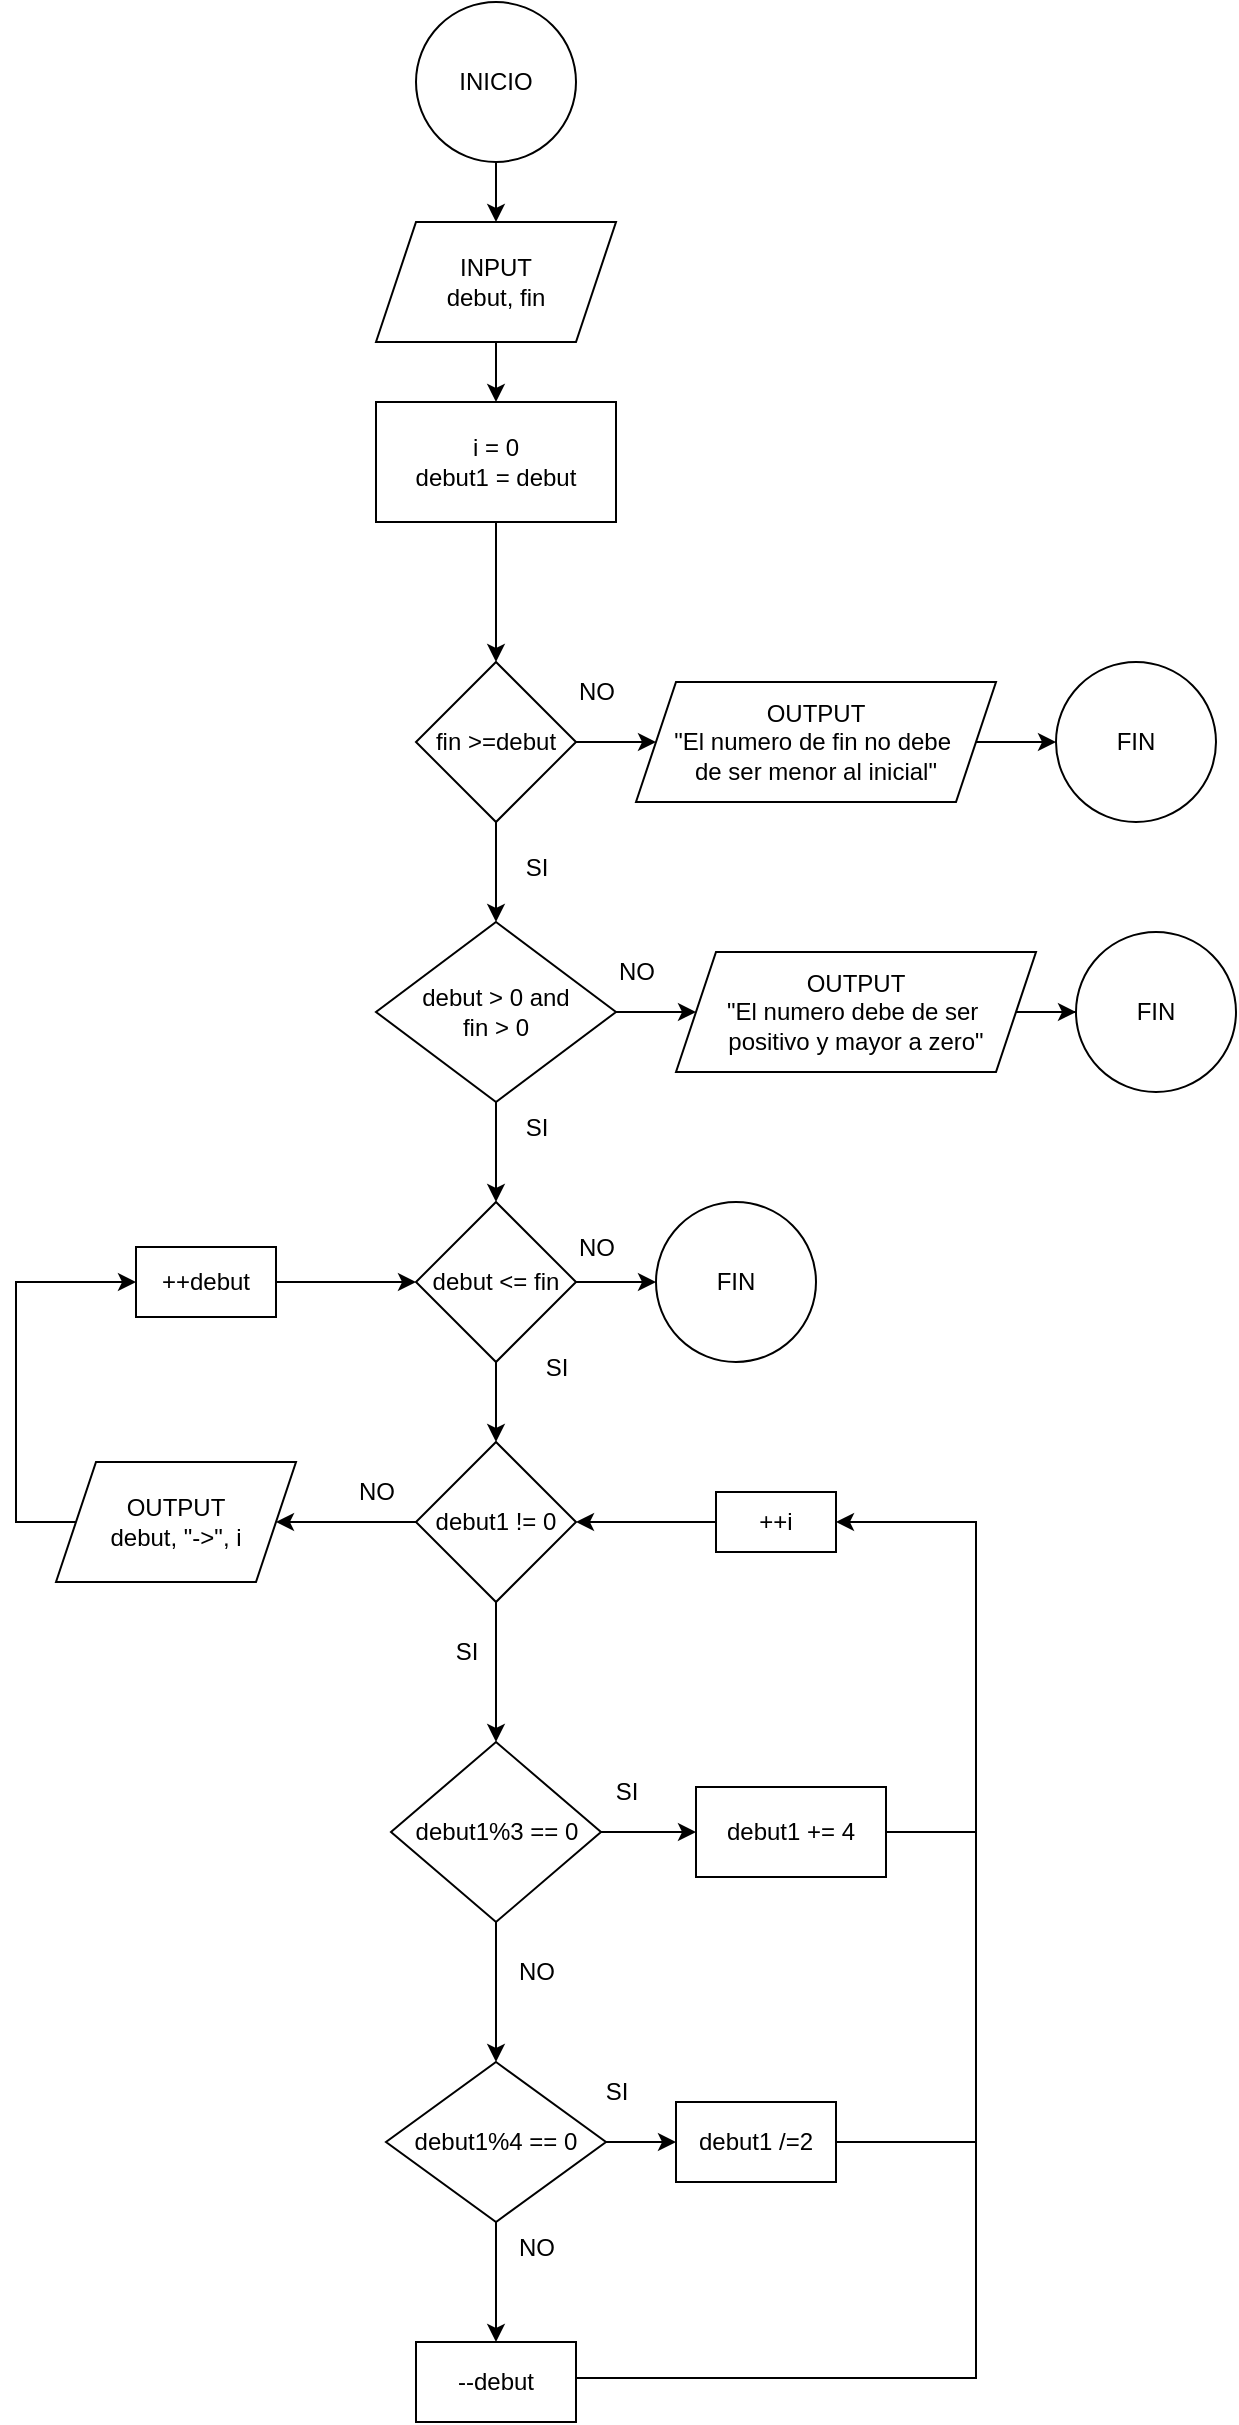<mxfile version="24.3.1" type="google">
  <diagram name="Página-1" id="8f0cfkOvTbkG-iBlBv0a">
    <mxGraphModel grid="1" page="1" gridSize="10" guides="1" tooltips="1" connect="1" arrows="1" fold="1" pageScale="1" pageWidth="827" pageHeight="1169" math="0" shadow="0">
      <root>
        <mxCell id="0" />
        <mxCell id="1" parent="0" />
        <mxCell id="2paFiNL7Onedu1d8AQfy-3" value="" style="edgeStyle=orthogonalEdgeStyle;rounded=0;orthogonalLoop=1;jettySize=auto;html=1;" edge="1" parent="1" source="2paFiNL7Onedu1d8AQfy-1" target="2paFiNL7Onedu1d8AQfy-2">
          <mxGeometry relative="1" as="geometry" />
        </mxCell>
        <mxCell id="2paFiNL7Onedu1d8AQfy-1" value="INICIO" style="ellipse;whiteSpace=wrap;html=1;" vertex="1" parent="1">
          <mxGeometry x="400" y="20" width="80" height="80" as="geometry" />
        </mxCell>
        <mxCell id="2paFiNL7Onedu1d8AQfy-5" value="" style="edgeStyle=orthogonalEdgeStyle;rounded=0;orthogonalLoop=1;jettySize=auto;html=1;" edge="1" parent="1" source="2paFiNL7Onedu1d8AQfy-2" target="2paFiNL7Onedu1d8AQfy-4">
          <mxGeometry relative="1" as="geometry" />
        </mxCell>
        <mxCell id="2paFiNL7Onedu1d8AQfy-2" value="INPUT&lt;div&gt;debut, fin&lt;/div&gt;" style="shape=parallelogram;perimeter=parallelogramPerimeter;whiteSpace=wrap;html=1;fixedSize=1;" vertex="1" parent="1">
          <mxGeometry x="380" y="130" width="120" height="60" as="geometry" />
        </mxCell>
        <mxCell id="2paFiNL7Onedu1d8AQfy-7" value="" style="edgeStyle=orthogonalEdgeStyle;rounded=0;orthogonalLoop=1;jettySize=auto;html=1;" edge="1" parent="1" source="2paFiNL7Onedu1d8AQfy-4" target="2paFiNL7Onedu1d8AQfy-6">
          <mxGeometry relative="1" as="geometry" />
        </mxCell>
        <mxCell id="2paFiNL7Onedu1d8AQfy-4" value="i = 0&lt;div&gt;debut1 = debut&lt;/div&gt;" style="whiteSpace=wrap;html=1;" vertex="1" parent="1">
          <mxGeometry x="380" y="220" width="120" height="60" as="geometry" />
        </mxCell>
        <mxCell id="2paFiNL7Onedu1d8AQfy-10" value="" style="edgeStyle=orthogonalEdgeStyle;rounded=0;orthogonalLoop=1;jettySize=auto;html=1;" edge="1" parent="1" source="2paFiNL7Onedu1d8AQfy-6" target="2paFiNL7Onedu1d8AQfy-9">
          <mxGeometry relative="1" as="geometry" />
        </mxCell>
        <mxCell id="2paFiNL7Onedu1d8AQfy-12" value="" style="edgeStyle=orthogonalEdgeStyle;rounded=0;orthogonalLoop=1;jettySize=auto;html=1;" edge="1" parent="1" source="2paFiNL7Onedu1d8AQfy-6" target="2paFiNL7Onedu1d8AQfy-11">
          <mxGeometry relative="1" as="geometry" />
        </mxCell>
        <mxCell id="2paFiNL7Onedu1d8AQfy-6" value="fin &amp;gt;=debut" style="rhombus;whiteSpace=wrap;html=1;" vertex="1" parent="1">
          <mxGeometry x="400" y="350" width="80" height="80" as="geometry" />
        </mxCell>
        <mxCell id="2paFiNL7Onedu1d8AQfy-8" value="NO" style="text;html=1;align=center;verticalAlign=middle;resizable=0;points=[];autosize=1;strokeColor=none;fillColor=none;" vertex="1" parent="1">
          <mxGeometry x="470" y="350" width="40" height="30" as="geometry" />
        </mxCell>
        <mxCell id="2paFiNL7Onedu1d8AQfy-62" value="" style="edgeStyle=orthogonalEdgeStyle;rounded=0;orthogonalLoop=1;jettySize=auto;html=1;" edge="1" parent="1" source="2paFiNL7Onedu1d8AQfy-9" target="2paFiNL7Onedu1d8AQfy-61">
          <mxGeometry relative="1" as="geometry" />
        </mxCell>
        <mxCell id="2paFiNL7Onedu1d8AQfy-9" value="OUTPUT&lt;div&gt;&quot;El numero de fin no debe&amp;nbsp;&lt;/div&gt;&lt;div&gt;de ser menor al inicial&quot;&lt;/div&gt;" style="shape=parallelogram;perimeter=parallelogramPerimeter;whiteSpace=wrap;html=1;fixedSize=1;" vertex="1" parent="1">
          <mxGeometry x="510" y="360" width="180" height="60" as="geometry" />
        </mxCell>
        <mxCell id="2paFiNL7Onedu1d8AQfy-16" value="" style="edgeStyle=orthogonalEdgeStyle;rounded=0;orthogonalLoop=1;jettySize=auto;html=1;" edge="1" parent="1" source="2paFiNL7Onedu1d8AQfy-11" target="2paFiNL7Onedu1d8AQfy-15">
          <mxGeometry relative="1" as="geometry" />
        </mxCell>
        <mxCell id="2paFiNL7Onedu1d8AQfy-18" value="" style="edgeStyle=orthogonalEdgeStyle;rounded=0;orthogonalLoop=1;jettySize=auto;html=1;" edge="1" parent="1" source="2paFiNL7Onedu1d8AQfy-11" target="2paFiNL7Onedu1d8AQfy-17">
          <mxGeometry relative="1" as="geometry" />
        </mxCell>
        <mxCell id="2paFiNL7Onedu1d8AQfy-11" value="debut &amp;gt; 0 and&lt;div&gt;fin &amp;gt; 0&lt;/div&gt;" style="rhombus;whiteSpace=wrap;html=1;" vertex="1" parent="1">
          <mxGeometry x="380" y="480" width="120" height="90" as="geometry" />
        </mxCell>
        <mxCell id="2paFiNL7Onedu1d8AQfy-13" value="SI" style="text;html=1;align=center;verticalAlign=middle;resizable=0;points=[];autosize=1;strokeColor=none;fillColor=none;" vertex="1" parent="1">
          <mxGeometry x="445" y="438" width="30" height="30" as="geometry" />
        </mxCell>
        <mxCell id="2paFiNL7Onedu1d8AQfy-14" value="NO" style="text;html=1;align=center;verticalAlign=middle;resizable=0;points=[];autosize=1;strokeColor=none;fillColor=none;" vertex="1" parent="1">
          <mxGeometry x="490" y="490" width="40" height="30" as="geometry" />
        </mxCell>
        <mxCell id="2paFiNL7Onedu1d8AQfy-64" value="" style="edgeStyle=orthogonalEdgeStyle;rounded=0;orthogonalLoop=1;jettySize=auto;html=1;" edge="1" parent="1" source="2paFiNL7Onedu1d8AQfy-15" target="2paFiNL7Onedu1d8AQfy-63">
          <mxGeometry relative="1" as="geometry" />
        </mxCell>
        <mxCell id="2paFiNL7Onedu1d8AQfy-15" value="OUTPUT&lt;div&gt;&quot;El numero debe de ser&amp;nbsp;&lt;/div&gt;&lt;div&gt;positivo y mayor a zero&quot;&lt;/div&gt;" style="shape=parallelogram;perimeter=parallelogramPerimeter;whiteSpace=wrap;html=1;fixedSize=1;" vertex="1" parent="1">
          <mxGeometry x="530" y="495" width="180" height="60" as="geometry" />
        </mxCell>
        <mxCell id="2paFiNL7Onedu1d8AQfy-21" value="" style="edgeStyle=orthogonalEdgeStyle;rounded=0;orthogonalLoop=1;jettySize=auto;html=1;" edge="1" parent="1" source="2paFiNL7Onedu1d8AQfy-17" target="2paFiNL7Onedu1d8AQfy-20">
          <mxGeometry relative="1" as="geometry" />
        </mxCell>
        <mxCell id="2paFiNL7Onedu1d8AQfy-25" value="" style="edgeStyle=orthogonalEdgeStyle;rounded=0;orthogonalLoop=1;jettySize=auto;html=1;" edge="1" parent="1" source="2paFiNL7Onedu1d8AQfy-17" target="2paFiNL7Onedu1d8AQfy-24">
          <mxGeometry relative="1" as="geometry" />
        </mxCell>
        <mxCell id="2paFiNL7Onedu1d8AQfy-17" value="debut &amp;lt;= fin" style="rhombus;whiteSpace=wrap;html=1;" vertex="1" parent="1">
          <mxGeometry x="400" y="620" width="80" height="80" as="geometry" />
        </mxCell>
        <mxCell id="2paFiNL7Onedu1d8AQfy-19" value="SI" style="text;html=1;align=center;verticalAlign=middle;resizable=0;points=[];autosize=1;strokeColor=none;fillColor=none;" vertex="1" parent="1">
          <mxGeometry x="445" y="568" width="30" height="30" as="geometry" />
        </mxCell>
        <mxCell id="2paFiNL7Onedu1d8AQfy-20" value="FIN" style="ellipse;whiteSpace=wrap;html=1;" vertex="1" parent="1">
          <mxGeometry x="520" y="620" width="80" height="80" as="geometry" />
        </mxCell>
        <mxCell id="2paFiNL7Onedu1d8AQfy-22" value="NO" style="text;html=1;align=center;verticalAlign=middle;resizable=0;points=[];autosize=1;strokeColor=none;fillColor=none;" vertex="1" parent="1">
          <mxGeometry x="470" y="628" width="40" height="30" as="geometry" />
        </mxCell>
        <mxCell id="2paFiNL7Onedu1d8AQfy-23" value="SI" style="text;html=1;align=center;verticalAlign=middle;resizable=0;points=[];autosize=1;strokeColor=none;fillColor=none;" vertex="1" parent="1">
          <mxGeometry x="455" y="688" width="30" height="30" as="geometry" />
        </mxCell>
        <mxCell id="2paFiNL7Onedu1d8AQfy-27" value="" style="edgeStyle=orthogonalEdgeStyle;rounded=0;orthogonalLoop=1;jettySize=auto;html=1;" edge="1" parent="1" source="2paFiNL7Onedu1d8AQfy-24" target="2paFiNL7Onedu1d8AQfy-26">
          <mxGeometry relative="1" as="geometry" />
        </mxCell>
        <mxCell id="2paFiNL7Onedu1d8AQfy-34" value="" style="edgeStyle=orthogonalEdgeStyle;rounded=0;orthogonalLoop=1;jettySize=auto;html=1;" edge="1" parent="1" source="2paFiNL7Onedu1d8AQfy-24" target="2paFiNL7Onedu1d8AQfy-33">
          <mxGeometry relative="1" as="geometry" />
        </mxCell>
        <mxCell id="2paFiNL7Onedu1d8AQfy-24" value="debut1 != 0" style="rhombus;whiteSpace=wrap;html=1;" vertex="1" parent="1">
          <mxGeometry x="400" y="740" width="80" height="80" as="geometry" />
        </mxCell>
        <mxCell id="2paFiNL7Onedu1d8AQfy-29" style="edgeStyle=orthogonalEdgeStyle;rounded=0;orthogonalLoop=1;jettySize=auto;html=1;entryX=0;entryY=0.5;entryDx=0;entryDy=0;" edge="1" parent="1" source="2paFiNL7Onedu1d8AQfy-26" target="2paFiNL7Onedu1d8AQfy-28">
          <mxGeometry relative="1" as="geometry">
            <Array as="points">
              <mxPoint x="200" y="780" />
              <mxPoint x="200" y="660" />
            </Array>
          </mxGeometry>
        </mxCell>
        <mxCell id="2paFiNL7Onedu1d8AQfy-26" value="OUTPUT&lt;div&gt;debut, &quot;-&amp;gt;&quot;, i&lt;/div&gt;" style="shape=parallelogram;perimeter=parallelogramPerimeter;whiteSpace=wrap;html=1;fixedSize=1;" vertex="1" parent="1">
          <mxGeometry x="220" y="750" width="120" height="60" as="geometry" />
        </mxCell>
        <mxCell id="2paFiNL7Onedu1d8AQfy-30" style="edgeStyle=orthogonalEdgeStyle;rounded=0;orthogonalLoop=1;jettySize=auto;html=1;entryX=0;entryY=0.5;entryDx=0;entryDy=0;" edge="1" parent="1" source="2paFiNL7Onedu1d8AQfy-28" target="2paFiNL7Onedu1d8AQfy-17">
          <mxGeometry relative="1" as="geometry" />
        </mxCell>
        <mxCell id="2paFiNL7Onedu1d8AQfy-28" value="++debut" style="whiteSpace=wrap;html=1;" vertex="1" parent="1">
          <mxGeometry x="260" y="642.5" width="70" height="35" as="geometry" />
        </mxCell>
        <mxCell id="2paFiNL7Onedu1d8AQfy-31" value="NO" style="text;html=1;align=center;verticalAlign=middle;resizable=0;points=[];autosize=1;strokeColor=none;fillColor=none;" vertex="1" parent="1">
          <mxGeometry x="360" y="750" width="40" height="30" as="geometry" />
        </mxCell>
        <mxCell id="2paFiNL7Onedu1d8AQfy-32" value="SI" style="text;html=1;align=center;verticalAlign=middle;resizable=0;points=[];autosize=1;strokeColor=none;fillColor=none;" vertex="1" parent="1">
          <mxGeometry x="410" y="830" width="30" height="30" as="geometry" />
        </mxCell>
        <mxCell id="2paFiNL7Onedu1d8AQfy-41" value="" style="edgeStyle=orthogonalEdgeStyle;rounded=0;orthogonalLoop=1;jettySize=auto;html=1;entryX=0;entryY=0.5;entryDx=0;entryDy=0;" edge="1" parent="1" target="2paFiNL7Onedu1d8AQfy-40">
          <mxGeometry relative="1" as="geometry">
            <mxPoint x="547.5" y="934.5" as="sourcePoint" />
            <mxPoint x="700" y="934.5" as="targetPoint" />
            <Array as="points" />
          </mxGeometry>
        </mxCell>
        <mxCell id="2paFiNL7Onedu1d8AQfy-44" style="edgeStyle=orthogonalEdgeStyle;rounded=0;orthogonalLoop=1;jettySize=auto;html=1;entryX=0;entryY=0.5;entryDx=0;entryDy=0;" edge="1" parent="1" source="2paFiNL7Onedu1d8AQfy-33" target="2paFiNL7Onedu1d8AQfy-40">
          <mxGeometry relative="1" as="geometry" />
        </mxCell>
        <mxCell id="2paFiNL7Onedu1d8AQfy-49" value="" style="edgeStyle=orthogonalEdgeStyle;rounded=0;orthogonalLoop=1;jettySize=auto;html=1;" edge="1" parent="1" source="2paFiNL7Onedu1d8AQfy-33" target="2paFiNL7Onedu1d8AQfy-48">
          <mxGeometry relative="1" as="geometry" />
        </mxCell>
        <mxCell id="2paFiNL7Onedu1d8AQfy-33" value="debut1%3 == 0" style="rhombus;whiteSpace=wrap;html=1;" vertex="1" parent="1">
          <mxGeometry x="387.5" y="890" width="105" height="90" as="geometry" />
        </mxCell>
        <mxCell id="2paFiNL7Onedu1d8AQfy-45" style="edgeStyle=orthogonalEdgeStyle;rounded=0;orthogonalLoop=1;jettySize=auto;html=1;entryX=1;entryY=0.5;entryDx=0;entryDy=0;" edge="1" parent="1" source="2paFiNL7Onedu1d8AQfy-46" target="2paFiNL7Onedu1d8AQfy-24">
          <mxGeometry relative="1" as="geometry">
            <Array as="points" />
          </mxGeometry>
        </mxCell>
        <mxCell id="2paFiNL7Onedu1d8AQfy-40" value="debut1 += 4" style="whiteSpace=wrap;html=1;" vertex="1" parent="1">
          <mxGeometry x="540" y="912.5" width="95" height="45" as="geometry" />
        </mxCell>
        <mxCell id="2paFiNL7Onedu1d8AQfy-42" value="SI" style="text;html=1;align=center;verticalAlign=middle;resizable=0;points=[];autosize=1;strokeColor=none;fillColor=none;" vertex="1" parent="1">
          <mxGeometry x="490" y="900" width="30" height="30" as="geometry" />
        </mxCell>
        <mxCell id="2paFiNL7Onedu1d8AQfy-47" value="" style="edgeStyle=orthogonalEdgeStyle;rounded=0;orthogonalLoop=1;jettySize=auto;html=1;entryX=1;entryY=0.5;entryDx=0;entryDy=0;" edge="1" parent="1" source="2paFiNL7Onedu1d8AQfy-40" target="2paFiNL7Onedu1d8AQfy-46">
          <mxGeometry relative="1" as="geometry">
            <mxPoint x="580" y="913" as="sourcePoint" />
            <mxPoint x="480" y="780" as="targetPoint" />
            <Array as="points">
              <mxPoint x="680" y="935" />
              <mxPoint x="680" y="780" />
            </Array>
          </mxGeometry>
        </mxCell>
        <mxCell id="2paFiNL7Onedu1d8AQfy-46" value="++i" style="whiteSpace=wrap;html=1;" vertex="1" parent="1">
          <mxGeometry x="550" y="765" width="60" height="30" as="geometry" />
        </mxCell>
        <mxCell id="2paFiNL7Onedu1d8AQfy-52" value="" style="edgeStyle=orthogonalEdgeStyle;rounded=0;orthogonalLoop=1;jettySize=auto;html=1;" edge="1" parent="1" source="2paFiNL7Onedu1d8AQfy-48" target="2paFiNL7Onedu1d8AQfy-51">
          <mxGeometry relative="1" as="geometry" />
        </mxCell>
        <mxCell id="2paFiNL7Onedu1d8AQfy-58" value="" style="edgeStyle=orthogonalEdgeStyle;rounded=0;orthogonalLoop=1;jettySize=auto;html=1;" edge="1" parent="1" source="2paFiNL7Onedu1d8AQfy-48" target="2paFiNL7Onedu1d8AQfy-57">
          <mxGeometry relative="1" as="geometry" />
        </mxCell>
        <mxCell id="2paFiNL7Onedu1d8AQfy-48" value="debut1%4 == 0" style="rhombus;whiteSpace=wrap;html=1;" vertex="1" parent="1">
          <mxGeometry x="385" y="1050" width="110" height="80" as="geometry" />
        </mxCell>
        <mxCell id="2paFiNL7Onedu1d8AQfy-50" value="NO" style="text;html=1;align=center;verticalAlign=middle;resizable=0;points=[];autosize=1;strokeColor=none;fillColor=none;" vertex="1" parent="1">
          <mxGeometry x="440" y="990" width="40" height="30" as="geometry" />
        </mxCell>
        <mxCell id="2paFiNL7Onedu1d8AQfy-51" value="debut1 /=2" style="whiteSpace=wrap;html=1;" vertex="1" parent="1">
          <mxGeometry x="530" y="1070" width="80" height="40" as="geometry" />
        </mxCell>
        <mxCell id="2paFiNL7Onedu1d8AQfy-53" value="" style="endArrow=none;html=1;rounded=0;" edge="1" parent="1">
          <mxGeometry width="50" height="50" relative="1" as="geometry">
            <mxPoint x="610" y="1090" as="sourcePoint" />
            <mxPoint x="680" y="930" as="targetPoint" />
            <Array as="points">
              <mxPoint x="680" y="1090" />
            </Array>
          </mxGeometry>
        </mxCell>
        <mxCell id="2paFiNL7Onedu1d8AQfy-54" value="SI" style="text;html=1;align=center;verticalAlign=middle;resizable=0;points=[];autosize=1;strokeColor=none;fillColor=none;" vertex="1" parent="1">
          <mxGeometry x="485" y="1050" width="30" height="30" as="geometry" />
        </mxCell>
        <mxCell id="2paFiNL7Onedu1d8AQfy-57" value="--debut" style="whiteSpace=wrap;html=1;" vertex="1" parent="1">
          <mxGeometry x="400" y="1190" width="80" height="40" as="geometry" />
        </mxCell>
        <mxCell id="2paFiNL7Onedu1d8AQfy-59" value="NO" style="text;html=1;align=center;verticalAlign=middle;resizable=0;points=[];autosize=1;strokeColor=none;fillColor=none;" vertex="1" parent="1">
          <mxGeometry x="440" y="1128" width="40" height="30" as="geometry" />
        </mxCell>
        <mxCell id="2paFiNL7Onedu1d8AQfy-60" value="" style="endArrow=none;html=1;rounded=0;" edge="1" parent="1">
          <mxGeometry width="50" height="50" relative="1" as="geometry">
            <mxPoint x="480" y="1208" as="sourcePoint" />
            <mxPoint x="680" y="1090" as="targetPoint" />
            <Array as="points">
              <mxPoint x="680" y="1208" />
            </Array>
          </mxGeometry>
        </mxCell>
        <mxCell id="2paFiNL7Onedu1d8AQfy-61" value="FIN" style="ellipse;whiteSpace=wrap;html=1;" vertex="1" parent="1">
          <mxGeometry x="720" y="350" width="80" height="80" as="geometry" />
        </mxCell>
        <mxCell id="2paFiNL7Onedu1d8AQfy-63" value="FIN" style="ellipse;whiteSpace=wrap;html=1;" vertex="1" parent="1">
          <mxGeometry x="730" y="485" width="80" height="80" as="geometry" />
        </mxCell>
      </root>
    </mxGraphModel>
  </diagram>
</mxfile>
